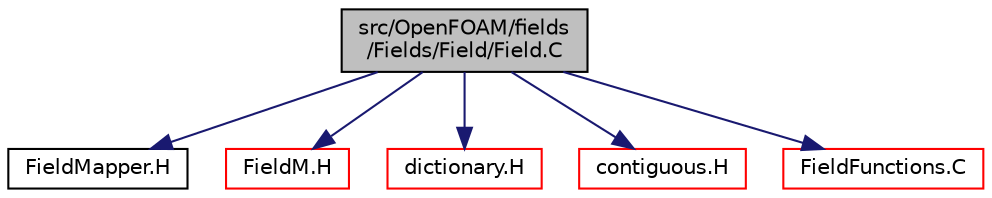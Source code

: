 digraph "src/OpenFOAM/fields/Fields/Field/Field.C"
{
  bgcolor="transparent";
  edge [fontname="Helvetica",fontsize="10",labelfontname="Helvetica",labelfontsize="10"];
  node [fontname="Helvetica",fontsize="10",shape=record];
  Node1 [label="src/OpenFOAM/fields\l/Fields/Field/Field.C",height=0.2,width=0.4,color="black", fillcolor="grey75", style="filled", fontcolor="black"];
  Node1 -> Node2 [color="midnightblue",fontsize="10",style="solid",fontname="Helvetica"];
  Node2 [label="FieldMapper.H",height=0.2,width=0.4,color="black",URL="$a08071.html"];
  Node1 -> Node3 [color="midnightblue",fontsize="10",style="solid",fontname="Helvetica"];
  Node3 [label="FieldM.H",height=0.2,width=0.4,color="red",URL="$a08070.html",tooltip="High performance macro functions for Field<Type> algebra. These expand using either array element acc..."];
  Node1 -> Node4 [color="midnightblue",fontsize="10",style="solid",fontname="Helvetica"];
  Node4 [label="dictionary.H",height=0.2,width=0.4,color="red",URL="$a07811.html"];
  Node1 -> Node5 [color="midnightblue",fontsize="10",style="solid",fontname="Helvetica"];
  Node5 [label="contiguous.H",height=0.2,width=0.4,color="red",URL="$a08949.html",tooltip="Template function to specify if the data of a type are contiguous. "];
  Node1 -> Node6 [color="midnightblue",fontsize="10",style="solid",fontname="Helvetica"];
  Node6 [label="FieldFunctions.C",height=0.2,width=0.4,color="red",URL="$a08066.html"];
}
